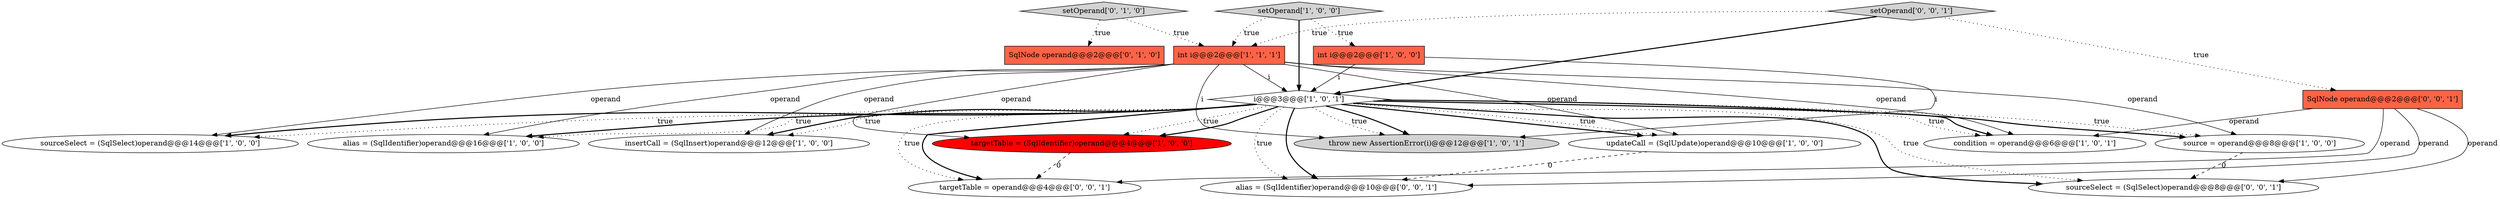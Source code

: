 digraph {
9 [style = filled, label = "updateCall = (SqlUpdate)operand@@@10@@@['1', '0', '0']", fillcolor = white, shape = ellipse image = "AAA0AAABBB1BBB"];
2 [style = filled, label = "i@@@3@@@['1', '0', '1']", fillcolor = white, shape = diamond image = "AAA0AAABBB1BBB"];
16 [style = filled, label = "SqlNode operand@@@2@@@['0', '0', '1']", fillcolor = tomato, shape = box image = "AAA0AAABBB3BBB"];
4 [style = filled, label = "insertCall = (SqlInsert)operand@@@12@@@['1', '0', '0']", fillcolor = white, shape = ellipse image = "AAA0AAABBB1BBB"];
10 [style = filled, label = "int i@@@2@@@['1', '1', '1']", fillcolor = tomato, shape = box image = "AAA0AAABBB1BBB"];
13 [style = filled, label = "SqlNode operand@@@2@@@['0', '1', '0']", fillcolor = tomato, shape = box image = "AAA0AAABBB2BBB"];
3 [style = filled, label = "targetTable = (SqlIdentifier)operand@@@4@@@['1', '0', '0']", fillcolor = red, shape = ellipse image = "AAA1AAABBB1BBB"];
15 [style = filled, label = "alias = (SqlIdentifier)operand@@@10@@@['0', '0', '1']", fillcolor = white, shape = ellipse image = "AAA0AAABBB3BBB"];
7 [style = filled, label = "sourceSelect = (SqlSelect)operand@@@14@@@['1', '0', '0']", fillcolor = white, shape = ellipse image = "AAA0AAABBB1BBB"];
12 [style = filled, label = "setOperand['0', '1', '0']", fillcolor = lightgray, shape = diamond image = "AAA0AAABBB2BBB"];
11 [style = filled, label = "alias = (SqlIdentifier)operand@@@16@@@['1', '0', '0']", fillcolor = white, shape = ellipse image = "AAA0AAABBB1BBB"];
8 [style = filled, label = "int i@@@2@@@['1', '0', '0']", fillcolor = tomato, shape = box image = "AAA0AAABBB1BBB"];
0 [style = filled, label = "throw new AssertionError(i)@@@12@@@['1', '0', '1']", fillcolor = lightgray, shape = ellipse image = "AAA0AAABBB1BBB"];
18 [style = filled, label = "sourceSelect = (SqlSelect)operand@@@8@@@['0', '0', '1']", fillcolor = white, shape = ellipse image = "AAA0AAABBB3BBB"];
5 [style = filled, label = "condition = operand@@@6@@@['1', '0', '1']", fillcolor = white, shape = ellipse image = "AAA0AAABBB1BBB"];
6 [style = filled, label = "source = operand@@@8@@@['1', '0', '0']", fillcolor = white, shape = ellipse image = "AAA0AAABBB1BBB"];
1 [style = filled, label = "setOperand['1', '0', '0']", fillcolor = lightgray, shape = diamond image = "AAA0AAABBB1BBB"];
17 [style = filled, label = "targetTable = operand@@@4@@@['0', '0', '1']", fillcolor = white, shape = ellipse image = "AAA0AAABBB3BBB"];
14 [style = filled, label = "setOperand['0', '0', '1']", fillcolor = lightgray, shape = diamond image = "AAA0AAABBB3BBB"];
2->3 [style = dotted, label="true"];
2->17 [style = bold, label=""];
8->0 [style = solid, label="i"];
2->0 [style = dotted, label="true"];
1->10 [style = dotted, label="true"];
3->17 [style = dashed, label="0"];
16->5 [style = solid, label="operand"];
10->4 [style = solid, label="operand"];
2->6 [style = bold, label=""];
2->3 [style = bold, label=""];
2->17 [style = dotted, label="true"];
10->2 [style = solid, label="i"];
16->17 [style = solid, label="operand"];
2->15 [style = dotted, label="true"];
10->0 [style = solid, label="i"];
2->18 [style = bold, label=""];
2->9 [style = bold, label=""];
16->18 [style = solid, label="operand"];
2->18 [style = dotted, label="true"];
2->4 [style = bold, label=""];
14->10 [style = dotted, label="true"];
10->11 [style = solid, label="operand"];
6->18 [style = dashed, label="0"];
2->11 [style = dotted, label="true"];
14->16 [style = dotted, label="true"];
12->13 [style = dotted, label="true"];
10->3 [style = solid, label="operand"];
2->0 [style = bold, label=""];
10->9 [style = solid, label="operand"];
2->9 [style = dotted, label="true"];
10->7 [style = solid, label="operand"];
10->6 [style = solid, label="operand"];
12->10 [style = dotted, label="true"];
9->15 [style = dashed, label="0"];
2->6 [style = dotted, label="true"];
16->15 [style = solid, label="operand"];
2->7 [style = dotted, label="true"];
2->4 [style = dotted, label="true"];
2->15 [style = bold, label=""];
1->8 [style = dotted, label="true"];
10->5 [style = solid, label="operand"];
1->2 [style = bold, label=""];
14->2 [style = bold, label=""];
2->7 [style = bold, label=""];
2->5 [style = dotted, label="true"];
2->11 [style = bold, label=""];
8->2 [style = solid, label="i"];
2->5 [style = bold, label=""];
}
